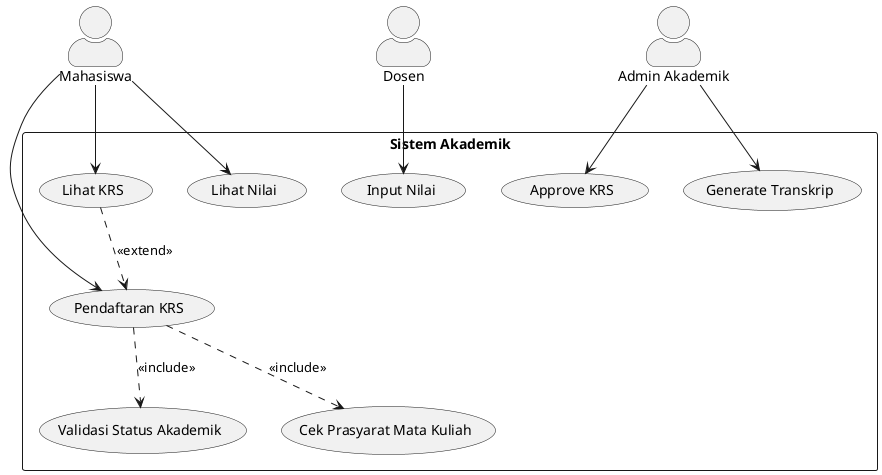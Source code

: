 @startuml Academic System Use Case

skinparam actorStyle awesome

' Actors
actor "Mahasiswa" as student
actor "Dosen" as lecturer
actor "Admin Akademik" as admin

rectangle "Sistem Akademik" {
    ' Use Cases
    usecase "Pendaftaran KRS" as uc1
    usecase "Approve KRS" as uc2
    usecase "Input Nilai" as uc3
    usecase "Generate Transkrip" as uc4
    usecase "Validasi Status Akademik" as uc5
    usecase "Cek Prasyarat Mata Kuliah" as uc6
    usecase "Lihat KRS" as uc7
    usecase "Lihat Nilai" as uc8

    ' Relationships
    student --> uc1
    student --> uc7
    student --> uc8
    
    lecturer --> uc3
    
    admin --> uc2
    admin --> uc4
    
    ' Include relationships
    uc1 ..> uc5 : <<include>>
    uc1 ..> uc6 : <<include>>
    
    ' Extend relationships
    uc7 ..> uc1 : <<extend>>
}

@enduml